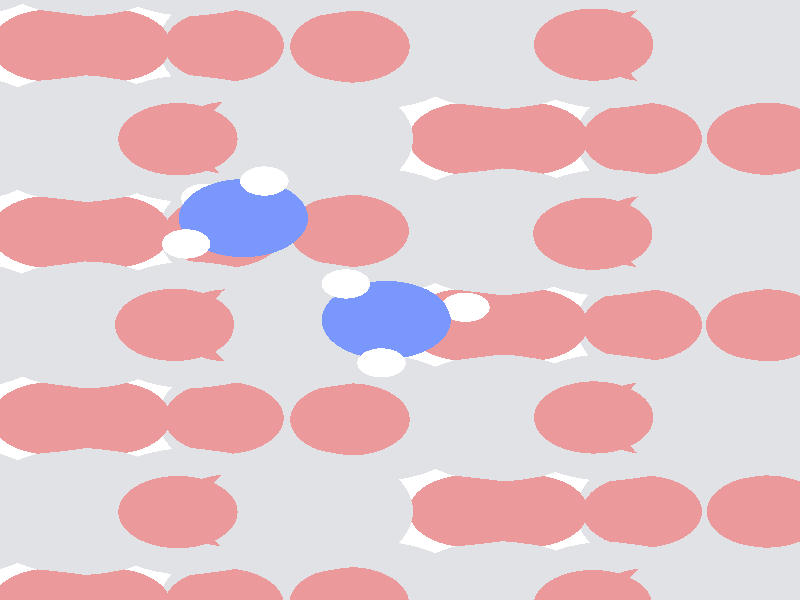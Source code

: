 #include "colors.inc"
#include "finish.inc"

global_settings {assumed_gamma 1 max_trace_level 6}
background {color White}
camera {orthographic
  right -9.91*x up 12.31*y
  direction 1.00*z
  location <0,0,50.00> look_at <0,0,0>}
light_source {<  2.00,   3.00,  125.00> color White
  area_light <0.95, 0, 0>, <0, 0.80, 0>, 5, 4
  adaptive 1 jitter}

#declare simple = finish {phong 0.7}
#declare pale = finish {ambient .5 diffuse .85 roughness .001 specular 0.200 }
#declare intermediate = finish {ambient 0.3 diffuse 0.6 specular 0.10 roughness 0.04 }
#declare vmd = finish {ambient .0 diffuse .65 phong 0.1 phong_size 40. specular 0.500 }
#declare jmol = finish {ambient .2 diffuse .6 specular 1 roughness .001 metallic}
#declare ase2 = finish {ambient 0.05 brilliance 3 diffuse 0.6 metallic specular 0.70 roughness 0.04 reflection 0.15}
#declare mj_mol = finish {ambient .00 diffuse .55 phong 0.0 phong_size 0.specular .250 roughness 0.1 brilliance 0.8 reflection 0.0 }
#declare ase3 = finish {ambient .15 brilliance 2 diffuse .6 metallic specular 1. roughness .001 reflection .0}
#declare glass = finish {ambient .05 diffuse .3 specular 1. roughness .001}
#declare glass2 = finish {ambient .0 diffuse .3 specular 1. reflection .25 roughness .001}
#declare Rcell = 0.100;
#declare Rbond = 0.100;

#macro atom(LOC, R, COL, TRANS, FIN)
  sphere{LOC, R texture{pigment{color COL transmit TRANS} finish{FIN}}}
#end
#macro constrain(LOC, R, COL, TRANS FIN)
union{torus{R, Rcell rotate 45*z texture{pigment{color COL transmit TRANS} finish{FIN}}}
      torus{R, Rcell rotate -45*z texture{pigment{color COL transmit TRANS} finish{FIN}}}
      translate LOC}
#end

atom(< -4.97,  -4.33, -12.66>, 0.74, rgb <0.84, 0.32, 0.33>, 0.0, pale) // #0 
atom(<-10.14,  -6.25, -12.66>, 0.74, rgb <0.84, 0.32, 0.33>, 0.0, pale) // #1 
atom(<-12.03,  -6.25, -11.90>, 1.30, rgb <0.75, 0.76, 0.78>, 0.0, pale) // #2 
atom(< -6.86,  -4.33, -11.90>, 1.30, rgb <0.75, 0.76, 0.78>, 0.0, pale) // #3 
atom(< -3.92,  -4.33, -11.02>, 1.30, rgb <0.75, 0.76, 0.78>, 0.0, pale) // #4 
atom(< -9.09,  -6.25, -11.02>, 1.30, rgb <0.75, 0.76, 0.78>, 0.0, pale) // #5 
atom(< -3.58,  -6.25, -11.15>, 0.74, rgb <0.84, 0.32, 0.33>, 0.0, pale) // #6 
atom(< -8.76,  -4.33, -11.15>, 0.74, rgb <0.84, 0.32, 0.33>, 0.0, pale) // #7 
atom(< -5.82,  -4.33, -10.26>, 0.74, rgb <0.84, 0.32, 0.33>, 0.0, pale) // #8 
atom(<-10.99,  -6.25, -10.26>, 0.74, rgb <0.84, 0.32, 0.33>, 0.0, pale) // #9 
atom(< -7.20,  -6.25, -11.77>, 0.74, rgb <0.84, 0.32, 0.33>, 0.0, pale) // #10 
atom(<-12.37,  -4.33, -11.77>, 0.74, rgb <0.84, 0.32, 0.33>, 0.0, pale) // #11 
atom(< -3.63,  -4.33,  -9.07>, 0.74, rgb <0.84, 0.32, 0.33>, 0.0, pale) // #12 
atom(< -8.81,  -6.25,  -9.08>, 0.74, rgb <0.84, 0.32, 0.33>, 0.0, pale) // #13 
atom(<-10.67,  -6.25,  -8.28>, 1.30, rgb <0.75, 0.76, 0.78>, 0.0, pale) // #14 
atom(< -5.50,  -4.34,  -8.28>, 1.30, rgb <0.75, 0.76, 0.78>, 0.0, pale) // #15 
atom(<-12.94,  -4.34,  -7.52>, 1.30, rgb <0.75, 0.76, 0.78>, 0.0, pale) // #16 
atom(< -7.75,  -6.26,  -7.54>, 1.30, rgb <0.75, 0.76, 0.78>, 0.0, pale) // #17 
atom(<-12.52,  -6.25,  -7.58>, 0.74, rgb <0.84, 0.32, 0.33>, 0.0, pale) // #18 
atom(< -7.34,  -4.34,  -7.62>, 0.74, rgb <0.84, 0.32, 0.33>, 0.0, pale) // #19 
atom(< -4.38,  -4.34,  -6.67>, 0.74, rgb <0.84, 0.32, 0.33>, 0.0, pale) // #20 
atom(< -9.53,  -6.24,  -6.69>, 0.74, rgb <0.84, 0.32, 0.33>, 0.0, pale) // #21 
atom(< -5.85,  -6.25,  -8.20>, 0.74, rgb <0.84, 0.32, 0.33>, 0.0, pale) // #22 
atom(<-11.04,  -4.34,  -8.20>, 0.74, rgb <0.84, 0.32, 0.33>, 0.0, pale) // #23 
atom(<-12.44,  -4.32,  -5.58>, 0.74, rgb <0.84, 0.32, 0.33>, 0.0, pale) // #24 
atom(< -7.25,  -6.24,  -5.59>, 0.74, rgb <0.84, 0.32, 0.33>, 0.0, pale) // #25 
atom(< -9.14,  -6.25,  -4.67>, 1.30, rgb <0.75, 0.76, 0.78>, 0.0, pale) // #26 
atom(< -3.97,  -4.34,  -4.63>, 1.30, rgb <0.75, 0.76, 0.78>, 0.0, pale) // #27 
atom(<-11.48,  -4.33,  -4.08>, 1.30, rgb <0.75, 0.76, 0.78>, 0.0, pale) // #28 
atom(< -6.32,  -6.26,  -4.07>, 1.30, rgb <0.75, 0.76, 0.78>, 0.0, pale) // #29 
atom(<-10.97,  -6.22,  -3.88>, 0.74, rgb <0.84, 0.32, 0.33>, 0.0, pale) // #30 
atom(< -5.81,  -4.34,  -3.84>, 0.74, rgb <0.84, 0.32, 0.33>, 0.0, pale) // #31 
atom(<-13.09,  -4.35,  -3.18>, 0.74, rgb <0.84, 0.32, 0.33>, 0.0, pale) // #32 
atom(< -7.95,  -6.28,  -3.20>, 0.74, rgb <0.84, 0.32, 0.33>, 0.0, pale) // #33 
atom(< -4.33,  -6.25,  -4.58>, 0.74, rgb <0.84, 0.32, 0.33>, 0.0, pale) // #34 
atom(< -9.49,  -4.33,  -4.63>, 0.74, rgb <0.84, 0.32, 0.33>, 0.0, pale) // #35 
atom(< -4.97,  -0.51, -12.66>, 0.74, rgb <0.84, 0.32, 0.33>, 0.0, pale) // #36 
atom(<-10.14,  -2.42, -12.66>, 0.74, rgb <0.84, 0.32, 0.33>, 0.0, pale) // #37 
atom(<-12.03,  -2.42, -11.90>, 1.30, rgb <0.75, 0.76, 0.78>, 0.0, pale) // #38 
atom(< -6.86,  -0.51, -11.90>, 1.30, rgb <0.75, 0.76, 0.78>, 0.0, pale) // #39 
atom(< -3.92,  -0.51, -11.02>, 1.30, rgb <0.75, 0.76, 0.78>, 0.0, pale) // #40 
atom(< -9.09,  -2.42, -11.02>, 1.30, rgb <0.75, 0.76, 0.78>, 0.0, pale) // #41 
atom(< -3.58,  -2.42, -11.15>, 0.74, rgb <0.84, 0.32, 0.33>, 0.0, pale) // #42 
atom(< -8.76,  -0.51, -11.15>, 0.74, rgb <0.84, 0.32, 0.33>, 0.0, pale) // #43 
atom(< -5.82,  -0.51, -10.26>, 0.74, rgb <0.84, 0.32, 0.33>, 0.0, pale) // #44 
atom(<-10.99,  -2.42, -10.26>, 0.74, rgb <0.84, 0.32, 0.33>, 0.0, pale) // #45 
atom(< -7.20,  -2.42, -11.77>, 0.74, rgb <0.84, 0.32, 0.33>, 0.0, pale) // #46 
atom(<-12.37,  -0.51, -11.77>, 0.74, rgb <0.84, 0.32, 0.33>, 0.0, pale) // #47 
atom(< -3.62,  -0.51,  -9.05>, 0.74, rgb <0.84, 0.32, 0.33>, 0.0, pale) // #48 
atom(< -8.81,  -2.42,  -9.08>, 0.74, rgb <0.84, 0.32, 0.33>, 0.0, pale) // #49 
atom(<-10.67,  -2.42,  -8.28>, 1.30, rgb <0.75, 0.76, 0.78>, 0.0, pale) // #50 
atom(< -5.44,  -0.52,  -8.26>, 1.30, rgb <0.75, 0.76, 0.78>, 0.0, pale) // #51 
atom(<-12.93,  -0.51,  -7.43>, 1.30, rgb <0.75, 0.76, 0.78>, 0.0, pale) // #52 
atom(< -7.76,  -2.41,  -7.54>, 1.30, rgb <0.75, 0.76, 0.78>, 0.0, pale) // #53 
atom(<-12.52,  -2.42,  -7.59>, 0.74, rgb <0.84, 0.32, 0.33>, 0.0, pale) // #54 
atom(< -7.34,  -0.51,  -7.61>, 0.74, rgb <0.84, 0.32, 0.33>, 0.0, pale) // #55 
atom(< -4.38,  -0.51,  -6.66>, 0.74, rgb <0.84, 0.32, 0.33>, 0.0, pale) // #56 
atom(< -9.53,  -2.44,  -6.69>, 0.74, rgb <0.84, 0.32, 0.33>, 0.0, pale) // #57 
atom(< -5.85,  -2.42,  -8.19>, 0.74, rgb <0.84, 0.32, 0.33>, 0.0, pale) // #58 
atom(<-11.02,  -0.51,  -8.17>, 0.74, rgb <0.84, 0.32, 0.33>, 0.0, pale) // #59 
atom(<-12.45,  -0.52,  -5.51>, 0.74, rgb <0.84, 0.32, 0.33>, 0.0, pale) // #60 
atom(< -7.25,  -2.42,  -5.59>, 0.74, rgb <0.84, 0.32, 0.33>, 0.0, pale) // #61 
atom(< -9.13,  -2.42,  -4.66>, 1.30, rgb <0.75, 0.76, 0.78>, 0.0, pale) // #62 
atom(< -3.91,  -0.51,  -4.58>, 1.30, rgb <0.75, 0.76, 0.78>, 0.0, pale) // #63 
atom(<-11.45,  -0.52,  -3.88>, 1.30, rgb <0.75, 0.76, 0.78>, 0.0, pale) // #64 
atom(< -6.32,  -2.42,  -4.06>, 1.30, rgb <0.75, 0.76, 0.78>, 0.0, pale) // #65 
atom(<-10.96,  -2.45,  -3.84>, 0.74, rgb <0.84, 0.32, 0.33>, 0.0, pale) // #66 
atom(< -5.81,  -0.52,  -3.83>, 0.74, rgb <0.84, 0.32, 0.33>, 0.0, pale) // #67 
atom(<-13.13,  -0.51,  -3.11>, 0.74, rgb <0.84, 0.32, 0.33>, 0.0, pale) // #68 
atom(< -7.94,  -2.41,  -3.19>, 0.74, rgb <0.84, 0.32, 0.33>, 0.0, pale) // #69 
atom(< -4.33,  -2.43,  -4.57>, 0.74, rgb <0.84, 0.32, 0.33>, 0.0, pale) // #70 
atom(< -9.52,  -0.51,  -4.65>, 0.74, rgb <0.84, 0.32, 0.33>, 0.0, pale) // #71 
atom(<-12.28,   1.68,  -0.60>, 0.80, rgb <0.19, 0.31, 0.97>, 0.0, pale) // #72 
atom(<-12.99,   1.15,  -0.10>, 0.30, rgb <1.00, 1.00, 1.00>, 0.0, pale) // #73 
atom(<-12.02,   2.44,   0.00>, 0.30, rgb <1.00, 1.00, 1.00>, 0.0, pale) // #74 
atom(<-12.75,   2.09,  -1.41>, 0.30, rgb <1.00, 1.00, 1.00>, 0.0, pale) // #75 
atom(<-10.52,  -0.41,  -1.84>, 0.80, rgb <0.19, 0.31, 0.97>, 0.0, pale) // #76 
atom(<-11.02,   0.33,  -1.31>, 0.30, rgb <1.00, 1.00, 1.00>, 0.0, pale) // #77 
atom(<-10.57,  -1.29,  -1.33>, 0.30, rgb <1.00, 1.00, 1.00>, 0.0, pale) // #78 
atom(< -9.53,  -0.15,  -1.92>, 0.30, rgb <1.00, 1.00, 1.00>, 0.0, pale) // #79 
atom(< -4.97,   3.31, -12.66>, 0.74, rgb <0.84, 0.32, 0.33>, 0.0, pale) // #80 
atom(<-10.14,   1.40, -12.66>, 0.74, rgb <0.84, 0.32, 0.33>, 0.0, pale) // #81 
atom(<-12.03,   1.40, -11.90>, 1.30, rgb <0.75, 0.76, 0.78>, 0.0, pale) // #82 
atom(< -6.86,   3.31, -11.90>, 1.30, rgb <0.75, 0.76, 0.78>, 0.0, pale) // #83 
atom(< -3.92,   3.31, -11.02>, 1.30, rgb <0.75, 0.76, 0.78>, 0.0, pale) // #84 
atom(< -9.09,   1.40, -11.02>, 1.30, rgb <0.75, 0.76, 0.78>, 0.0, pale) // #85 
atom(< -3.58,   1.40, -11.15>, 0.74, rgb <0.84, 0.32, 0.33>, 0.0, pale) // #86 
atom(< -8.76,   3.31, -11.15>, 0.74, rgb <0.84, 0.32, 0.33>, 0.0, pale) // #87 
atom(< -5.82,   3.31, -10.26>, 0.74, rgb <0.84, 0.32, 0.33>, 0.0, pale) // #88 
atom(<-10.99,   1.40, -10.26>, 0.74, rgb <0.84, 0.32, 0.33>, 0.0, pale) // #89 
atom(< -7.20,   1.40, -11.77>, 0.74, rgb <0.84, 0.32, 0.33>, 0.0, pale) // #90 
atom(<-12.37,   3.31, -11.77>, 0.74, rgb <0.84, 0.32, 0.33>, 0.0, pale) // #91 
atom(< -3.63,   3.31,  -9.07>, 0.74, rgb <0.84, 0.32, 0.33>, 0.0, pale) // #92 
atom(< -8.81,   1.40,  -9.08>, 0.74, rgb <0.84, 0.32, 0.33>, 0.0, pale) // #93 
atom(<-10.67,   1.40,  -8.28>, 1.30, rgb <0.75, 0.76, 0.78>, 0.0, pale) // #94 
atom(< -5.50,   3.31,  -8.28>, 1.30, rgb <0.75, 0.76, 0.78>, 0.0, pale) // #95 
atom(<-12.94,   3.31,  -7.52>, 1.30, rgb <0.75, 0.76, 0.78>, 0.0, pale) // #96 
atom(< -7.75,   1.38,  -7.54>, 1.30, rgb <0.75, 0.76, 0.78>, 0.0, pale) // #97 
atom(<-12.52,   1.40,  -7.58>, 0.74, rgb <0.84, 0.32, 0.33>, 0.0, pale) // #98 
atom(< -7.34,   3.31,  -7.62>, 0.74, rgb <0.84, 0.32, 0.33>, 0.0, pale) // #99 
atom(< -4.38,   3.31,  -6.67>, 0.74, rgb <0.84, 0.32, 0.33>, 0.0, pale) // #100 
atom(< -9.53,   1.41,  -6.69>, 0.74, rgb <0.84, 0.32, 0.33>, 0.0, pale) // #101 
atom(< -5.85,   1.40,  -8.20>, 0.74, rgb <0.84, 0.32, 0.33>, 0.0, pale) // #102 
atom(<-11.04,   3.31,  -8.20>, 0.74, rgb <0.84, 0.32, 0.33>, 0.0, pale) // #103 
atom(<-12.44,   3.33,  -5.58>, 0.74, rgb <0.84, 0.32, 0.33>, 0.0, pale) // #104 
atom(< -7.25,   1.40,  -5.59>, 0.74, rgb <0.84, 0.32, 0.33>, 0.0, pale) // #105 
atom(< -9.14,   1.40,  -4.67>, 1.30, rgb <0.75, 0.76, 0.78>, 0.0, pale) // #106 
atom(< -3.97,   3.31,  -4.63>, 1.30, rgb <0.75, 0.76, 0.78>, 0.0, pale) // #107 
atom(<-11.48,   3.31,  -4.08>, 1.30, rgb <0.75, 0.76, 0.78>, 0.0, pale) // #108 
atom(< -6.32,   1.38,  -4.07>, 1.30, rgb <0.75, 0.76, 0.78>, 0.0, pale) // #109 
atom(<-10.97,   1.42,  -3.88>, 0.74, rgb <0.84, 0.32, 0.33>, 0.0, pale) // #110 
atom(< -5.81,   3.31,  -3.84>, 0.74, rgb <0.84, 0.32, 0.33>, 0.0, pale) // #111 
atom(<-13.09,   3.30,  -3.18>, 0.74, rgb <0.84, 0.32, 0.33>, 0.0, pale) // #112 
atom(< -7.95,   1.36,  -3.20>, 0.74, rgb <0.84, 0.32, 0.33>, 0.0, pale) // #113 
atom(< -4.33,   1.40,  -4.58>, 0.74, rgb <0.84, 0.32, 0.33>, 0.0, pale) // #114 
atom(< -9.49,   3.31,  -4.63>, 0.74, rgb <0.84, 0.32, 0.33>, 0.0, pale) // #115 
atom(< -4.97,   7.13, -12.66>, 0.74, rgb <0.84, 0.32, 0.33>, 0.0, pale) // #116 
atom(<-10.14,   5.22, -12.66>, 0.74, rgb <0.84, 0.32, 0.33>, 0.0, pale) // #117 
atom(<-12.03,   5.22, -11.90>, 1.30, rgb <0.75, 0.76, 0.78>, 0.0, pale) // #118 
atom(< -6.86,   7.13, -11.90>, 1.30, rgb <0.75, 0.76, 0.78>, 0.0, pale) // #119 
atom(< -3.92,   7.13, -11.02>, 1.30, rgb <0.75, 0.76, 0.78>, 0.0, pale) // #120 
atom(< -9.09,   5.22, -11.02>, 1.30, rgb <0.75, 0.76, 0.78>, 0.0, pale) // #121 
atom(< -3.58,   5.22, -11.15>, 0.74, rgb <0.84, 0.32, 0.33>, 0.0, pale) // #122 
atom(< -8.76,   7.13, -11.15>, 0.74, rgb <0.84, 0.32, 0.33>, 0.0, pale) // #123 
atom(< -5.82,   7.13, -10.26>, 0.74, rgb <0.84, 0.32, 0.33>, 0.0, pale) // #124 
atom(<-10.99,   5.22, -10.26>, 0.74, rgb <0.84, 0.32, 0.33>, 0.0, pale) // #125 
atom(< -7.20,   5.22, -11.77>, 0.74, rgb <0.84, 0.32, 0.33>, 0.0, pale) // #126 
atom(<-12.37,   7.13, -11.77>, 0.74, rgb <0.84, 0.32, 0.33>, 0.0, pale) // #127 
atom(< -3.62,   7.13,  -9.05>, 0.74, rgb <0.84, 0.32, 0.33>, 0.0, pale) // #128 
atom(< -8.81,   5.22,  -9.08>, 0.74, rgb <0.84, 0.32, 0.33>, 0.0, pale) // #129 
atom(<-10.67,   5.22,  -8.28>, 1.30, rgb <0.75, 0.76, 0.78>, 0.0, pale) // #130 
atom(< -5.44,   7.13,  -8.26>, 1.30, rgb <0.75, 0.76, 0.78>, 0.0, pale) // #131 
atom(<-12.93,   7.13,  -7.43>, 1.30, rgb <0.75, 0.76, 0.78>, 0.0, pale) // #132 
atom(< -7.76,   5.23,  -7.54>, 1.30, rgb <0.75, 0.76, 0.78>, 0.0, pale) // #133 
atom(<-12.52,   5.22,  -7.59>, 0.74, rgb <0.84, 0.32, 0.33>, 0.0, pale) // #134 
atom(< -7.34,   7.13,  -7.61>, 0.74, rgb <0.84, 0.32, 0.33>, 0.0, pale) // #135 
atom(< -4.38,   7.13,  -6.66>, 0.74, rgb <0.84, 0.32, 0.33>, 0.0, pale) // #136 
atom(< -9.53,   5.21,  -6.69>, 0.74, rgb <0.84, 0.32, 0.33>, 0.0, pale) // #137 
atom(< -5.85,   5.22,  -8.19>, 0.74, rgb <0.84, 0.32, 0.33>, 0.0, pale) // #138 
atom(<-11.02,   7.13,  -8.17>, 0.74, rgb <0.84, 0.32, 0.33>, 0.0, pale) // #139 
atom(<-12.45,   7.12,  -5.51>, 0.74, rgb <0.84, 0.32, 0.33>, 0.0, pale) // #140 
atom(< -7.25,   5.22,  -5.59>, 0.74, rgb <0.84, 0.32, 0.33>, 0.0, pale) // #141 
atom(< -9.13,   5.22,  -4.66>, 1.30, rgb <0.75, 0.76, 0.78>, 0.0, pale) // #142 
atom(< -3.91,   7.13,  -4.58>, 1.30, rgb <0.75, 0.76, 0.78>, 0.0, pale) // #143 
atom(<-11.45,   7.13,  -3.88>, 1.30, rgb <0.75, 0.76, 0.78>, 0.0, pale) // #144 
atom(< -6.32,   5.23,  -4.06>, 1.30, rgb <0.75, 0.76, 0.78>, 0.0, pale) // #145 
atom(<-10.96,   5.20,  -3.84>, 0.74, rgb <0.84, 0.32, 0.33>, 0.0, pale) // #146 
atom(< -5.81,   7.13,  -3.83>, 0.74, rgb <0.84, 0.32, 0.33>, 0.0, pale) // #147 
atom(<-13.13,   7.13,  -3.11>, 0.74, rgb <0.84, 0.32, 0.33>, 0.0, pale) // #148 
atom(< -7.94,   5.24,  -3.19>, 0.74, rgb <0.84, 0.32, 0.33>, 0.0, pale) // #149 
atom(< -4.33,   5.22,  -4.57>, 0.74, rgb <0.84, 0.32, 0.33>, 0.0, pale) // #150 
atom(< -9.52,   7.13,  -4.65>, 0.74, rgb <0.84, 0.32, 0.33>, 0.0, pale) // #151 
atom(<-12.28,   9.32,  -0.60>, 0.80, rgb <0.19, 0.31, 0.97>, 0.0, pale) // #152 
atom(<-12.99,   8.79,  -0.10>, 0.30, rgb <1.00, 1.00, 1.00>, 0.0, pale) // #153 
atom(<-12.02,  10.09,   0.00>, 0.30, rgb <1.00, 1.00, 1.00>, 0.0, pale) // #154 
atom(<-12.75,   9.74,  -1.41>, 0.30, rgb <1.00, 1.00, 1.00>, 0.0, pale) // #155 
atom(<-10.52,   7.23,  -1.84>, 0.80, rgb <0.19, 0.31, 0.97>, 0.0, pale) // #156 
atom(<-11.02,   7.97,  -1.31>, 0.30, rgb <1.00, 1.00, 1.00>, 0.0, pale) // #157 
atom(<-10.57,   6.35,  -1.33>, 0.30, rgb <1.00, 1.00, 1.00>, 0.0, pale) // #158 
atom(< -9.53,   7.49,  -1.92>, 0.30, rgb <1.00, 1.00, 1.00>, 0.0, pale) // #159 
atom(<  5.37,  -4.33, -12.66>, 0.74, rgb <0.84, 0.32, 0.33>, 0.0, pale) // #160 
atom(<  0.20,  -6.25, -12.66>, 0.74, rgb <0.84, 0.32, 0.33>, 0.0, pale) // #161 
atom(< -1.69,  -6.25, -11.90>, 1.30, rgb <0.75, 0.76, 0.78>, 0.0, pale) // #162 
atom(<  3.48,  -4.33, -11.90>, 1.30, rgb <0.75, 0.76, 0.78>, 0.0, pale) // #163 
atom(<  6.42,  -4.33, -11.02>, 1.30, rgb <0.75, 0.76, 0.78>, 0.0, pale) // #164 
atom(<  1.25,  -6.25, -11.02>, 1.30, rgb <0.75, 0.76, 0.78>, 0.0, pale) // #165 
atom(<  6.76,  -6.25, -11.15>, 0.74, rgb <0.84, 0.32, 0.33>, 0.0, pale) // #166 
atom(<  1.59,  -4.33, -11.15>, 0.74, rgb <0.84, 0.32, 0.33>, 0.0, pale) // #167 
atom(<  4.53,  -4.33, -10.26>, 0.74, rgb <0.84, 0.32, 0.33>, 0.0, pale) // #168 
atom(< -0.65,  -6.25, -10.26>, 0.74, rgb <0.84, 0.32, 0.33>, 0.0, pale) // #169 
atom(<  3.14,  -6.25, -11.77>, 0.74, rgb <0.84, 0.32, 0.33>, 0.0, pale) // #170 
atom(< -2.03,  -4.33, -11.77>, 0.74, rgb <0.84, 0.32, 0.33>, 0.0, pale) // #171 
atom(<  6.71,  -4.33,  -9.07>, 0.74, rgb <0.84, 0.32, 0.33>, 0.0, pale) // #172 
atom(<  1.54,  -6.25,  -9.08>, 0.74, rgb <0.84, 0.32, 0.33>, 0.0, pale) // #173 
atom(< -0.33,  -6.25,  -8.28>, 1.30, rgb <0.75, 0.76, 0.78>, 0.0, pale) // #174 
atom(<  4.84,  -4.34,  -8.28>, 1.30, rgb <0.75, 0.76, 0.78>, 0.0, pale) // #175 
atom(< -2.60,  -4.34,  -7.52>, 1.30, rgb <0.75, 0.76, 0.78>, 0.0, pale) // #176 
atom(<  2.59,  -6.26,  -7.54>, 1.30, rgb <0.75, 0.76, 0.78>, 0.0, pale) // #177 
atom(< -2.18,  -6.25,  -7.58>, 0.74, rgb <0.84, 0.32, 0.33>, 0.0, pale) // #178 
atom(<  3.00,  -4.34,  -7.62>, 0.74, rgb <0.84, 0.32, 0.33>, 0.0, pale) // #179 
atom(<  5.96,  -4.34,  -6.67>, 0.74, rgb <0.84, 0.32, 0.33>, 0.0, pale) // #180 
atom(<  0.81,  -6.24,  -6.69>, 0.74, rgb <0.84, 0.32, 0.33>, 0.0, pale) // #181 
atom(<  4.50,  -6.25,  -8.20>, 0.74, rgb <0.84, 0.32, 0.33>, 0.0, pale) // #182 
atom(< -0.69,  -4.34,  -8.20>, 0.74, rgb <0.84, 0.32, 0.33>, 0.0, pale) // #183 
atom(< -2.10,  -4.32,  -5.58>, 0.74, rgb <0.84, 0.32, 0.33>, 0.0, pale) // #184 
atom(<  3.09,  -6.24,  -5.59>, 0.74, rgb <0.84, 0.32, 0.33>, 0.0, pale) // #185 
atom(<  1.20,  -6.25,  -4.67>, 1.30, rgb <0.75, 0.76, 0.78>, 0.0, pale) // #186 
atom(<  6.38,  -4.34,  -4.63>, 1.30, rgb <0.75, 0.76, 0.78>, 0.0, pale) // #187 
atom(< -1.14,  -4.33,  -4.08>, 1.30, rgb <0.75, 0.76, 0.78>, 0.0, pale) // #188 
atom(<  4.02,  -6.26,  -4.07>, 1.30, rgb <0.75, 0.76, 0.78>, 0.0, pale) // #189 
atom(< -0.63,  -6.22,  -3.88>, 0.74, rgb <0.84, 0.32, 0.33>, 0.0, pale) // #190 
atom(<  4.54,  -4.34,  -3.84>, 0.74, rgb <0.84, 0.32, 0.33>, 0.0, pale) // #191 
atom(< -2.75,  -4.35,  -3.18>, 0.74, rgb <0.84, 0.32, 0.33>, 0.0, pale) // #192 
atom(<  2.39,  -6.28,  -3.20>, 0.74, rgb <0.84, 0.32, 0.33>, 0.0, pale) // #193 
atom(<  6.01,  -6.25,  -4.58>, 0.74, rgb <0.84, 0.32, 0.33>, 0.0, pale) // #194 
atom(<  0.85,  -4.33,  -4.63>, 0.74, rgb <0.84, 0.32, 0.33>, 0.0, pale) // #195 
atom(<  5.37,  -0.51, -12.66>, 0.74, rgb <0.84, 0.32, 0.33>, 0.0, pale) // #196 
atom(<  0.20,  -2.42, -12.66>, 0.74, rgb <0.84, 0.32, 0.33>, 0.0, pale) // #197 
atom(< -1.69,  -2.42, -11.90>, 1.30, rgb <0.75, 0.76, 0.78>, 0.0, pale) // #198 
atom(<  3.48,  -0.51, -11.90>, 1.30, rgb <0.75, 0.76, 0.78>, 0.0, pale) // #199 
atom(<  6.42,  -0.51, -11.02>, 1.30, rgb <0.75, 0.76, 0.78>, 0.0, pale) // #200 
atom(<  1.25,  -2.42, -11.02>, 1.30, rgb <0.75, 0.76, 0.78>, 0.0, pale) // #201 
atom(<  6.76,  -2.42, -11.15>, 0.74, rgb <0.84, 0.32, 0.33>, 0.0, pale) // #202 
atom(<  1.59,  -0.51, -11.15>, 0.74, rgb <0.84, 0.32, 0.33>, 0.0, pale) // #203 
atom(<  4.53,  -0.51, -10.26>, 0.74, rgb <0.84, 0.32, 0.33>, 0.0, pale) // #204 
atom(< -0.65,  -2.42, -10.26>, 0.74, rgb <0.84, 0.32, 0.33>, 0.0, pale) // #205 
atom(<  3.14,  -2.42, -11.77>, 0.74, rgb <0.84, 0.32, 0.33>, 0.0, pale) // #206 
atom(< -2.03,  -0.51, -11.77>, 0.74, rgb <0.84, 0.32, 0.33>, 0.0, pale) // #207 
atom(<  6.72,  -0.51,  -9.05>, 0.74, rgb <0.84, 0.32, 0.33>, 0.0, pale) // #208 
atom(<  1.54,  -2.42,  -9.08>, 0.74, rgb <0.84, 0.32, 0.33>, 0.0, pale) // #209 
atom(< -0.33,  -2.42,  -8.28>, 1.30, rgb <0.75, 0.76, 0.78>, 0.0, pale) // #210 
atom(<  4.90,  -0.52,  -8.26>, 1.30, rgb <0.75, 0.76, 0.78>, 0.0, pale) // #211 
atom(< -2.58,  -0.51,  -7.43>, 1.30, rgb <0.75, 0.76, 0.78>, 0.0, pale) // #212 
atom(<  2.59,  -2.41,  -7.54>, 1.30, rgb <0.75, 0.76, 0.78>, 0.0, pale) // #213 
atom(< -2.18,  -2.42,  -7.59>, 0.74, rgb <0.84, 0.32, 0.33>, 0.0, pale) // #214 
atom(<  3.00,  -0.51,  -7.61>, 0.74, rgb <0.84, 0.32, 0.33>, 0.0, pale) // #215 
atom(<  5.96,  -0.51,  -6.66>, 0.74, rgb <0.84, 0.32, 0.33>, 0.0, pale) // #216 
atom(<  0.81,  -2.44,  -6.69>, 0.74, rgb <0.84, 0.32, 0.33>, 0.0, pale) // #217 
atom(<  4.50,  -2.42,  -8.19>, 0.74, rgb <0.84, 0.32, 0.33>, 0.0, pale) // #218 
atom(< -0.68,  -0.51,  -8.17>, 0.74, rgb <0.84, 0.32, 0.33>, 0.0, pale) // #219 
atom(< -2.11,  -0.52,  -5.51>, 0.74, rgb <0.84, 0.32, 0.33>, 0.0, pale) // #220 
atom(<  3.09,  -2.42,  -5.59>, 0.74, rgb <0.84, 0.32, 0.33>, 0.0, pale) // #221 
atom(<  1.21,  -2.42,  -4.66>, 1.30, rgb <0.75, 0.76, 0.78>, 0.0, pale) // #222 
atom(<  6.43,  -0.51,  -4.58>, 1.30, rgb <0.75, 0.76, 0.78>, 0.0, pale) // #223 
atom(< -1.10,  -0.52,  -3.88>, 1.30, rgb <0.75, 0.76, 0.78>, 0.0, pale) // #224 
atom(<  4.02,  -2.42,  -4.06>, 1.30, rgb <0.75, 0.76, 0.78>, 0.0, pale) // #225 
atom(< -0.62,  -2.45,  -3.84>, 0.74, rgb <0.84, 0.32, 0.33>, 0.0, pale) // #226 
atom(<  4.53,  -0.52,  -3.83>, 0.74, rgb <0.84, 0.32, 0.33>, 0.0, pale) // #227 
atom(< -2.79,  -0.51,  -3.11>, 0.74, rgb <0.84, 0.32, 0.33>, 0.0, pale) // #228 
atom(<  2.40,  -2.41,  -3.19>, 0.74, rgb <0.84, 0.32, 0.33>, 0.0, pale) // #229 
atom(<  6.02,  -2.43,  -4.57>, 0.74, rgb <0.84, 0.32, 0.33>, 0.0, pale) // #230 
atom(<  0.82,  -0.51,  -4.65>, 0.74, rgb <0.84, 0.32, 0.33>, 0.0, pale) // #231 
atom(< -1.94,   1.68,  -0.60>, 0.80, rgb <0.19, 0.31, 0.97>, 0.0, pale) // #232 
atom(< -2.65,   1.15,  -0.10>, 0.30, rgb <1.00, 1.00, 1.00>, 0.0, pale) // #233 
atom(< -1.68,   2.44,   0.00>, 0.30, rgb <1.00, 1.00, 1.00>, 0.0, pale) // #234 
atom(< -2.41,   2.09,  -1.41>, 0.30, rgb <1.00, 1.00, 1.00>, 0.0, pale) // #235 
atom(< -0.17,  -0.41,  -1.84>, 0.80, rgb <0.19, 0.31, 0.97>, 0.0, pale) // #236 
atom(< -0.67,   0.33,  -1.31>, 0.30, rgb <1.00, 1.00, 1.00>, 0.0, pale) // #237 
atom(< -0.23,  -1.29,  -1.33>, 0.30, rgb <1.00, 1.00, 1.00>, 0.0, pale) // #238 
atom(<  0.81,  -0.15,  -1.92>, 0.30, rgb <1.00, 1.00, 1.00>, 0.0, pale) // #239 
atom(<  5.37,   3.31, -12.66>, 0.74, rgb <0.84, 0.32, 0.33>, 0.0, pale) // #240 
atom(<  0.20,   1.40, -12.66>, 0.74, rgb <0.84, 0.32, 0.33>, 0.0, pale) // #241 
atom(< -1.69,   1.40, -11.90>, 1.30, rgb <0.75, 0.76, 0.78>, 0.0, pale) // #242 
atom(<  3.48,   3.31, -11.90>, 1.30, rgb <0.75, 0.76, 0.78>, 0.0, pale) // #243 
atom(<  6.42,   3.31, -11.02>, 1.30, rgb <0.75, 0.76, 0.78>, 0.0, pale) // #244 
atom(<  1.25,   1.40, -11.02>, 1.30, rgb <0.75, 0.76, 0.78>, 0.0, pale) // #245 
atom(<  6.76,   1.40, -11.15>, 0.74, rgb <0.84, 0.32, 0.33>, 0.0, pale) // #246 
atom(<  1.59,   3.31, -11.15>, 0.74, rgb <0.84, 0.32, 0.33>, 0.0, pale) // #247 
atom(<  4.53,   3.31, -10.26>, 0.74, rgb <0.84, 0.32, 0.33>, 0.0, pale) // #248 
atom(< -0.65,   1.40, -10.26>, 0.74, rgb <0.84, 0.32, 0.33>, 0.0, pale) // #249 
atom(<  3.14,   1.40, -11.77>, 0.74, rgb <0.84, 0.32, 0.33>, 0.0, pale) // #250 
atom(< -2.03,   3.31, -11.77>, 0.74, rgb <0.84, 0.32, 0.33>, 0.0, pale) // #251 
atom(<  6.71,   3.31,  -9.07>, 0.74, rgb <0.84, 0.32, 0.33>, 0.0, pale) // #252 
atom(<  1.54,   1.40,  -9.08>, 0.74, rgb <0.84, 0.32, 0.33>, 0.0, pale) // #253 
atom(< -0.33,   1.40,  -8.28>, 1.30, rgb <0.75, 0.76, 0.78>, 0.0, pale) // #254 
atom(<  4.84,   3.31,  -8.28>, 1.30, rgb <0.75, 0.76, 0.78>, 0.0, pale) // #255 
atom(< -2.60,   3.31,  -7.52>, 1.30, rgb <0.75, 0.76, 0.78>, 0.0, pale) // #256 
atom(<  2.59,   1.38,  -7.54>, 1.30, rgb <0.75, 0.76, 0.78>, 0.0, pale) // #257 
atom(< -2.18,   1.40,  -7.58>, 0.74, rgb <0.84, 0.32, 0.33>, 0.0, pale) // #258 
atom(<  3.00,   3.31,  -7.62>, 0.74, rgb <0.84, 0.32, 0.33>, 0.0, pale) // #259 
atom(<  5.96,   3.31,  -6.67>, 0.74, rgb <0.84, 0.32, 0.33>, 0.0, pale) // #260 
atom(<  0.81,   1.41,  -6.69>, 0.74, rgb <0.84, 0.32, 0.33>, 0.0, pale) // #261 
atom(<  4.50,   1.40,  -8.20>, 0.74, rgb <0.84, 0.32, 0.33>, 0.0, pale) // #262 
atom(< -0.69,   3.31,  -8.20>, 0.74, rgb <0.84, 0.32, 0.33>, 0.0, pale) // #263 
atom(< -2.10,   3.33,  -5.58>, 0.74, rgb <0.84, 0.32, 0.33>, 0.0, pale) // #264 
atom(<  3.09,   1.40,  -5.59>, 0.74, rgb <0.84, 0.32, 0.33>, 0.0, pale) // #265 
atom(<  1.20,   1.40,  -4.67>, 1.30, rgb <0.75, 0.76, 0.78>, 0.0, pale) // #266 
atom(<  6.38,   3.31,  -4.63>, 1.30, rgb <0.75, 0.76, 0.78>, 0.0, pale) // #267 
atom(< -1.14,   3.31,  -4.08>, 1.30, rgb <0.75, 0.76, 0.78>, 0.0, pale) // #268 
atom(<  4.02,   1.38,  -4.07>, 1.30, rgb <0.75, 0.76, 0.78>, 0.0, pale) // #269 
atom(< -0.63,   1.42,  -3.88>, 0.74, rgb <0.84, 0.32, 0.33>, 0.0, pale) // #270 
atom(<  4.54,   3.31,  -3.84>, 0.74, rgb <0.84, 0.32, 0.33>, 0.0, pale) // #271 
atom(< -2.75,   3.30,  -3.18>, 0.74, rgb <0.84, 0.32, 0.33>, 0.0, pale) // #272 
atom(<  2.39,   1.36,  -3.20>, 0.74, rgb <0.84, 0.32, 0.33>, 0.0, pale) // #273 
atom(<  6.01,   1.40,  -4.58>, 0.74, rgb <0.84, 0.32, 0.33>, 0.0, pale) // #274 
atom(<  0.85,   3.31,  -4.63>, 0.74, rgb <0.84, 0.32, 0.33>, 0.0, pale) // #275 
atom(<  5.37,   7.13, -12.66>, 0.74, rgb <0.84, 0.32, 0.33>, 0.0, pale) // #276 
atom(<  0.20,   5.22, -12.66>, 0.74, rgb <0.84, 0.32, 0.33>, 0.0, pale) // #277 
atom(< -1.69,   5.22, -11.90>, 1.30, rgb <0.75, 0.76, 0.78>, 0.0, pale) // #278 
atom(<  3.48,   7.13, -11.90>, 1.30, rgb <0.75, 0.76, 0.78>, 0.0, pale) // #279 
atom(<  6.42,   7.13, -11.02>, 1.30, rgb <0.75, 0.76, 0.78>, 0.0, pale) // #280 
atom(<  1.25,   5.22, -11.02>, 1.30, rgb <0.75, 0.76, 0.78>, 0.0, pale) // #281 
atom(<  6.76,   5.22, -11.15>, 0.74, rgb <0.84, 0.32, 0.33>, 0.0, pale) // #282 
atom(<  1.59,   7.13, -11.15>, 0.74, rgb <0.84, 0.32, 0.33>, 0.0, pale) // #283 
atom(<  4.53,   7.13, -10.26>, 0.74, rgb <0.84, 0.32, 0.33>, 0.0, pale) // #284 
atom(< -0.65,   5.22, -10.26>, 0.74, rgb <0.84, 0.32, 0.33>, 0.0, pale) // #285 
atom(<  3.14,   5.22, -11.77>, 0.74, rgb <0.84, 0.32, 0.33>, 0.0, pale) // #286 
atom(< -2.03,   7.13, -11.77>, 0.74, rgb <0.84, 0.32, 0.33>, 0.0, pale) // #287 
atom(<  6.72,   7.13,  -9.05>, 0.74, rgb <0.84, 0.32, 0.33>, 0.0, pale) // #288 
atom(<  1.54,   5.22,  -9.08>, 0.74, rgb <0.84, 0.32, 0.33>, 0.0, pale) // #289 
atom(< -0.33,   5.22,  -8.28>, 1.30, rgb <0.75, 0.76, 0.78>, 0.0, pale) // #290 
atom(<  4.90,   7.13,  -8.26>, 1.30, rgb <0.75, 0.76, 0.78>, 0.0, pale) // #291 
atom(< -2.58,   7.13,  -7.43>, 1.30, rgb <0.75, 0.76, 0.78>, 0.0, pale) // #292 
atom(<  2.59,   5.23,  -7.54>, 1.30, rgb <0.75, 0.76, 0.78>, 0.0, pale) // #293 
atom(< -2.18,   5.22,  -7.59>, 0.74, rgb <0.84, 0.32, 0.33>, 0.0, pale) // #294 
atom(<  3.00,   7.13,  -7.61>, 0.74, rgb <0.84, 0.32, 0.33>, 0.0, pale) // #295 
atom(<  5.96,   7.13,  -6.66>, 0.74, rgb <0.84, 0.32, 0.33>, 0.0, pale) // #296 
atom(<  0.81,   5.21,  -6.69>, 0.74, rgb <0.84, 0.32, 0.33>, 0.0, pale) // #297 
atom(<  4.50,   5.22,  -8.19>, 0.74, rgb <0.84, 0.32, 0.33>, 0.0, pale) // #298 
atom(< -0.68,   7.13,  -8.17>, 0.74, rgb <0.84, 0.32, 0.33>, 0.0, pale) // #299 
atom(< -2.11,   7.12,  -5.51>, 0.74, rgb <0.84, 0.32, 0.33>, 0.0, pale) // #300 
atom(<  3.09,   5.22,  -5.59>, 0.74, rgb <0.84, 0.32, 0.33>, 0.0, pale) // #301 
atom(<  1.21,   5.22,  -4.66>, 1.30, rgb <0.75, 0.76, 0.78>, 0.0, pale) // #302 
atom(<  6.43,   7.13,  -4.58>, 1.30, rgb <0.75, 0.76, 0.78>, 0.0, pale) // #303 
atom(< -1.10,   7.13,  -3.88>, 1.30, rgb <0.75, 0.76, 0.78>, 0.0, pale) // #304 
atom(<  4.02,   5.23,  -4.06>, 1.30, rgb <0.75, 0.76, 0.78>, 0.0, pale) // #305 
atom(< -0.62,   5.20,  -3.84>, 0.74, rgb <0.84, 0.32, 0.33>, 0.0, pale) // #306 
atom(<  4.53,   7.13,  -3.83>, 0.74, rgb <0.84, 0.32, 0.33>, 0.0, pale) // #307 
atom(< -2.79,   7.13,  -3.11>, 0.74, rgb <0.84, 0.32, 0.33>, 0.0, pale) // #308 
atom(<  2.40,   5.24,  -3.19>, 0.74, rgb <0.84, 0.32, 0.33>, 0.0, pale) // #309 
atom(<  6.02,   5.22,  -4.57>, 0.74, rgb <0.84, 0.32, 0.33>, 0.0, pale) // #310 
atom(<  0.82,   7.13,  -4.65>, 0.74, rgb <0.84, 0.32, 0.33>, 0.0, pale) // #311 
